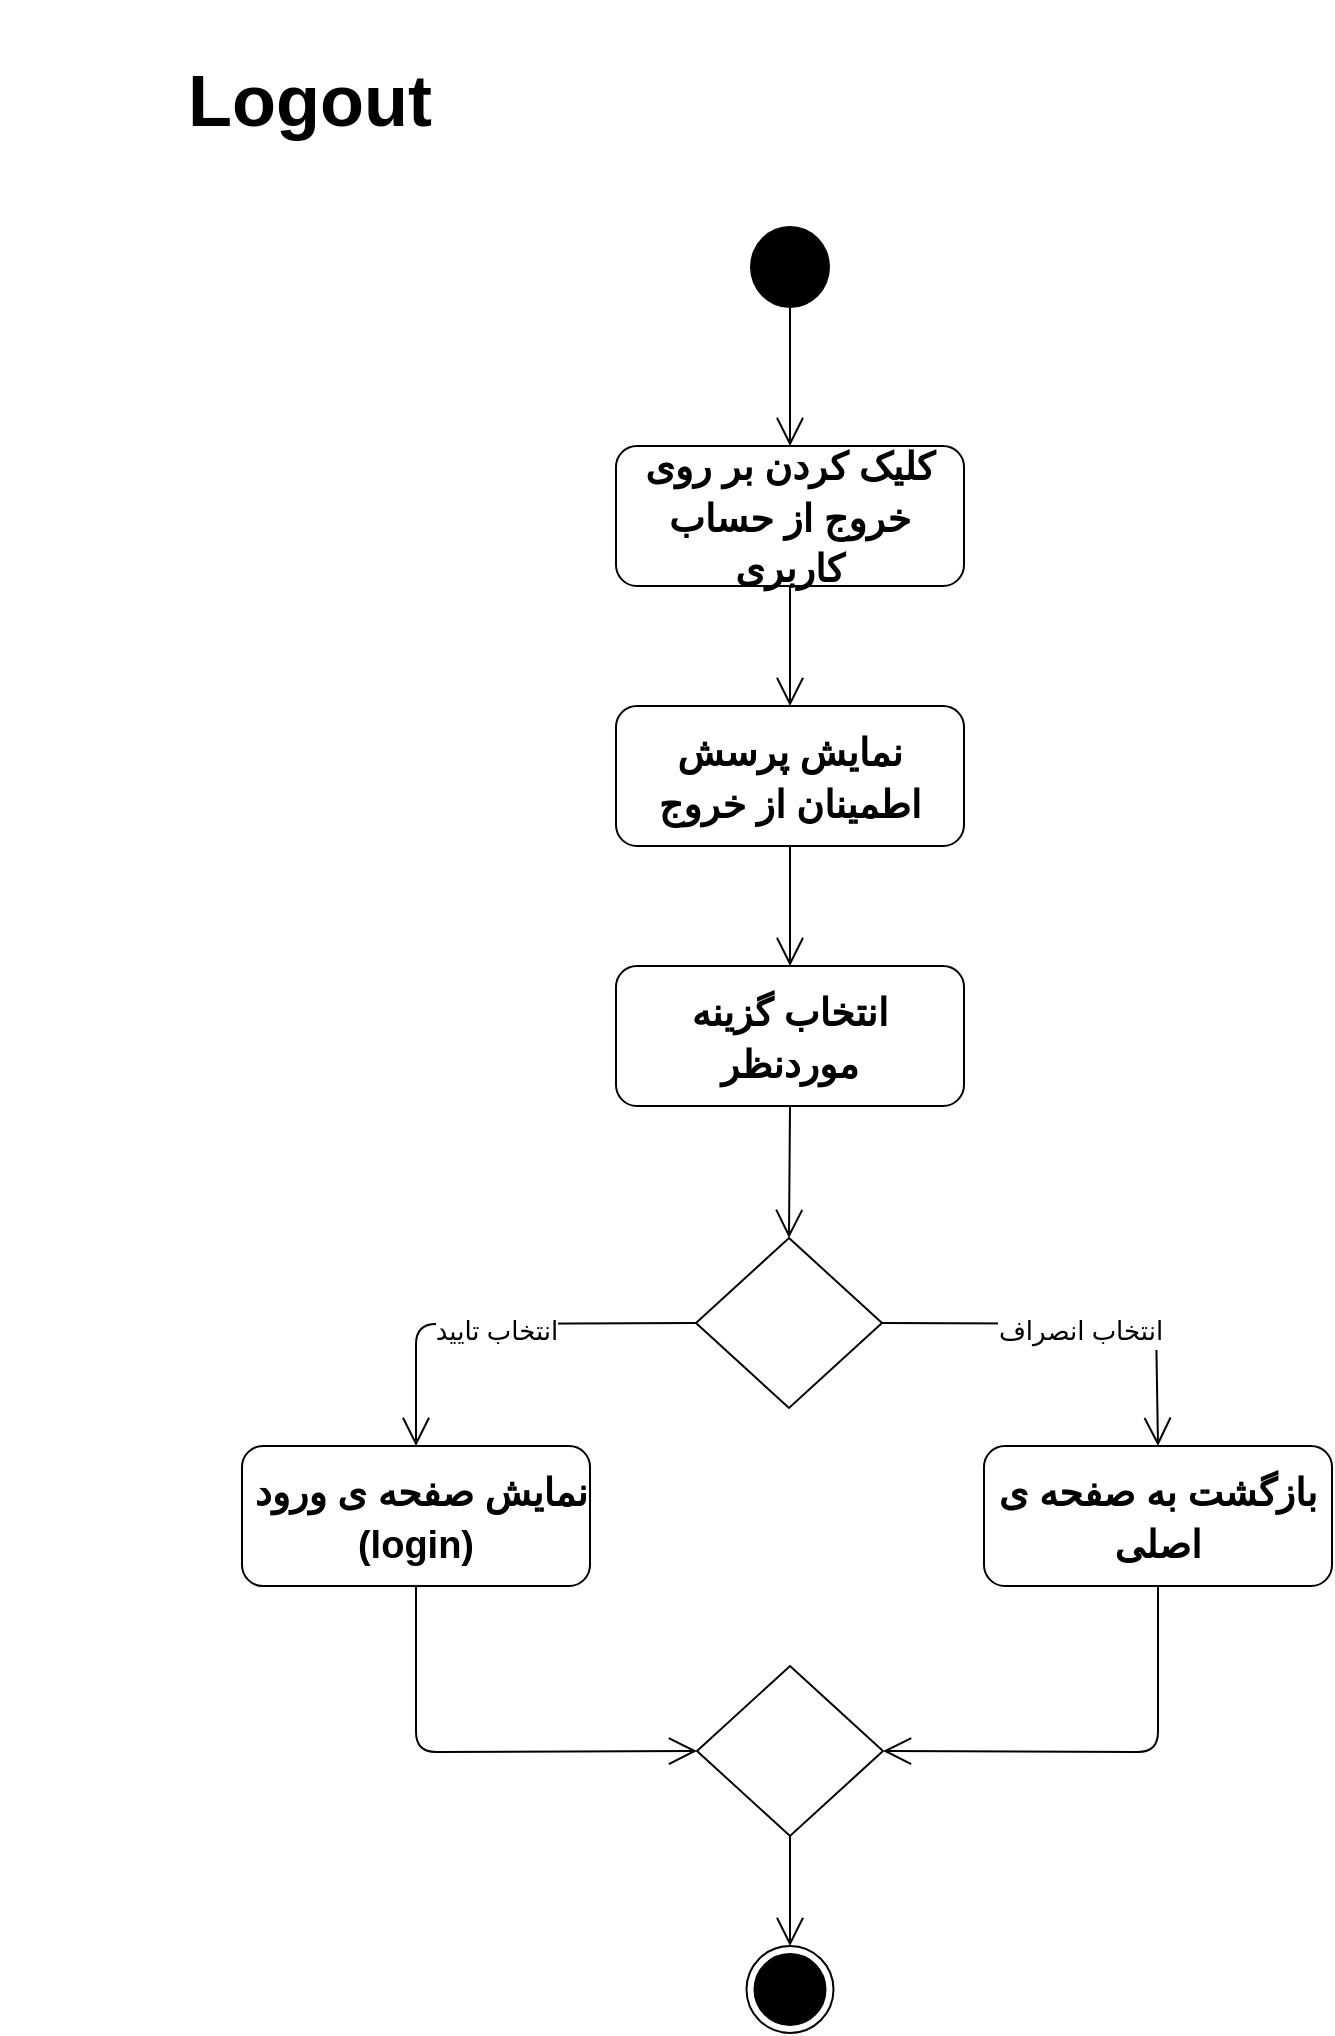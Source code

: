 <mxfile version="14.0.1" type="github">
  <diagram name="Page-1" id="e7e014a7-5840-1c2e-5031-d8a46d1fe8dd">
    <mxGraphModel dx="1422" dy="728" grid="1" gridSize="10" guides="1" tooltips="1" connect="1" arrows="1" fold="1" page="1" pageScale="1" pageWidth="827" pageHeight="1169" background="#ffffff" math="0" shadow="0">
      <root>
        <mxCell id="0" />
        <mxCell id="1" parent="0" />
        <mxCell id="8efTD4OEWqOGp4i1g3Z0-41" value="" style="ellipse;fillColor=#000000;strokeColor=none;aspect=fixed;" parent="1" vertex="1">
          <mxGeometry x="395" y="133" width="40" height="41.03" as="geometry" />
        </mxCell>
        <mxCell id="8efTD4OEWqOGp4i1g3Z0-45" value="" style="endArrow=open;endFill=1;endSize=12;html=1;fontSize=21;exitX=0.5;exitY=1;exitDx=0;exitDy=0;entryX=0.5;entryY=0;entryDx=0;entryDy=0;" parent="1" source="8efTD4OEWqOGp4i1g3Z0-41" target="8efTD4OEWqOGp4i1g3Z0-57" edge="1">
          <mxGeometry width="160" relative="1" as="geometry">
            <mxPoint x="415" y="546" as="sourcePoint" />
            <mxPoint x="415" y="616" as="targetPoint" />
          </mxGeometry>
        </mxCell>
        <mxCell id="8efTD4OEWqOGp4i1g3Z0-47" value="" style="endArrow=open;endFill=1;endSize=12;html=1;fontSize=21;exitX=0.5;exitY=1;exitDx=0;exitDy=0;entryX=0.5;entryY=0;entryDx=0;entryDy=0;" parent="1" source="E-XWAP4hK30kMrymUo2u-5" target="E-XWAP4hK30kMrymUo2u-7" edge="1">
          <mxGeometry width="160" relative="1" as="geometry">
            <mxPoint x="415" y="826" as="sourcePoint" />
            <mxPoint x="415" y="643" as="targetPoint" />
          </mxGeometry>
        </mxCell>
        <mxCell id="8efTD4OEWqOGp4i1g3Z0-57" value="&lt;span style=&quot;font-size: 19px&quot;&gt;کلیک کردن بر روی خروج از حساب کاربری&lt;/span&gt;" style="shape=rect;html=1;rounded=1;whiteSpace=wrap;align=center;fontSize=21;fontStyle=1" parent="1" vertex="1">
          <mxGeometry x="328" y="243" width="174" height="70" as="geometry" />
        </mxCell>
        <mxCell id="8efTD4OEWqOGp4i1g3Z0-59" value="" style="ellipse;html=1;shape=endState;fillColor=#000000;strokeColor=#000000;aspect=fixed;" parent="1" vertex="1">
          <mxGeometry x="393.25" y="993" width="43.5" height="43.5" as="geometry" />
        </mxCell>
        <mxCell id="8efTD4OEWqOGp4i1g3Z0-60" value="&lt;span style=&quot;font-size: 19px&quot;&gt;بازگشت به صفحه ی اصلی&lt;br&gt;&lt;/span&gt;" style="shape=rect;html=1;rounded=1;whiteSpace=wrap;align=center;fontSize=21;fontStyle=1" parent="1" vertex="1">
          <mxGeometry x="512" y="743" width="174" height="70" as="geometry" />
        </mxCell>
        <mxCell id="8efTD4OEWqOGp4i1g3Z0-61" value="" style="endArrow=open;endFill=1;endSize=12;html=1;fontSize=21;entryX=0.5;entryY=0;entryDx=0;entryDy=0;exitX=0.5;exitY=1;exitDx=0;exitDy=0;" parent="1" source="E-XWAP4hK30kMrymUo2u-12" target="8efTD4OEWqOGp4i1g3Z0-59" edge="1">
          <mxGeometry width="160" relative="1" as="geometry">
            <mxPoint x="429.25" y="823" as="sourcePoint" />
            <mxPoint x="413.25" y="926" as="targetPoint" />
          </mxGeometry>
        </mxCell>
        <mxCell id="E-XWAP4hK30kMrymUo2u-5" value="&lt;span style=&quot;font-size: 19px&quot;&gt;انتخاب گزینه موردنظر&lt;/span&gt;" style="shape=rect;html=1;rounded=1;whiteSpace=wrap;align=center;fontSize=21;fontStyle=1" parent="1" vertex="1">
          <mxGeometry x="328" y="503" width="174" height="70" as="geometry" />
        </mxCell>
        <mxCell id="E-XWAP4hK30kMrymUo2u-6" value="" style="endArrow=open;endFill=1;endSize=12;html=1;fontSize=21;exitX=0.5;exitY=1;exitDx=0;exitDy=0;entryX=0.5;entryY=0;entryDx=0;entryDy=0;" parent="1" source="8efTD4OEWqOGp4i1g3Z0-57" target="E-XWAP4hK30kMrymUo2u-20" edge="1">
          <mxGeometry width="160" relative="1" as="geometry">
            <mxPoint x="411.5" y="373" as="sourcePoint" />
            <mxPoint x="415" y="373" as="targetPoint" />
          </mxGeometry>
        </mxCell>
        <mxCell id="E-XWAP4hK30kMrymUo2u-7" value="" style="rhombus;" parent="1" vertex="1">
          <mxGeometry x="368" y="639" width="93" height="85" as="geometry" />
        </mxCell>
        <mxCell id="E-XWAP4hK30kMrymUo2u-9" value="&lt;span style=&quot;font-size: 13px&quot;&gt;انتخاب تایید&lt;/span&gt;" style="endArrow=open;endFill=1;endSize=12;html=1;fontSize=21;exitX=0;exitY=0.5;exitDx=0;exitDy=0;entryX=0.5;entryY=0;entryDx=0;entryDy=0;" parent="1" source="E-XWAP4hK30kMrymUo2u-7" target="E-XWAP4hK30kMrymUo2u-11" edge="1">
          <mxGeometry width="160" relative="1" as="geometry">
            <mxPoint x="425" y="453" as="sourcePoint" />
            <mxPoint x="425" y="513" as="targetPoint" />
            <Array as="points">
              <mxPoint x="228" y="682" />
            </Array>
          </mxGeometry>
        </mxCell>
        <mxCell id="E-XWAP4hK30kMrymUo2u-10" value="&lt;font style=&quot;font-size: 13px&quot;&gt;انتخاب انصراف&lt;/font&gt;" style="endArrow=open;endFill=1;endSize=12;html=1;fontSize=21;exitX=1;exitY=0.5;exitDx=0;exitDy=0;entryX=0.5;entryY=0;entryDx=0;entryDy=0;" parent="1" source="E-XWAP4hK30kMrymUo2u-7" target="8efTD4OEWqOGp4i1g3Z0-60" edge="1">
          <mxGeometry width="160" relative="1" as="geometry">
            <mxPoint x="491" y="473" as="sourcePoint" />
            <mxPoint x="601" y="763" as="targetPoint" />
            <Array as="points">
              <mxPoint x="598" y="682" />
            </Array>
          </mxGeometry>
        </mxCell>
        <mxCell id="E-XWAP4hK30kMrymUo2u-11" value="&lt;span style=&quot;font-size: 19px&quot;&gt;&amp;nbsp;نمایش صفحه ی ورود&lt;br&gt;&lt;/span&gt;&lt;span style=&quot;font-size: 19px&quot;&gt;(login)&lt;/span&gt;" style="shape=rect;html=1;rounded=1;whiteSpace=wrap;align=center;fontSize=21;fontStyle=1" parent="1" vertex="1">
          <mxGeometry x="141" y="743" width="174" height="70" as="geometry" />
        </mxCell>
        <mxCell id="E-XWAP4hK30kMrymUo2u-12" value="" style="rhombus;" parent="1" vertex="1">
          <mxGeometry x="368.5" y="853" width="93" height="85" as="geometry" />
        </mxCell>
        <mxCell id="E-XWAP4hK30kMrymUo2u-18" value="" style="endArrow=open;endFill=1;endSize=12;html=1;fontSize=21;exitX=0.5;exitY=1;exitDx=0;exitDy=0;entryX=1;entryY=0.5;entryDx=0;entryDy=0;" parent="1" source="8efTD4OEWqOGp4i1g3Z0-60" target="E-XWAP4hK30kMrymUo2u-12" edge="1">
          <mxGeometry width="160" relative="1" as="geometry">
            <mxPoint x="461.5" y="955.5" as="sourcePoint" />
            <mxPoint x="603" y="883" as="targetPoint" />
            <Array as="points">
              <mxPoint x="599" y="896" />
            </Array>
          </mxGeometry>
        </mxCell>
        <mxCell id="E-XWAP4hK30kMrymUo2u-19" value="" style="endArrow=open;endFill=1;endSize=12;html=1;fontSize=21;exitX=0.5;exitY=1;exitDx=0;exitDy=0;entryX=0;entryY=0.5;entryDx=0;entryDy=0;" parent="1" source="E-XWAP4hK30kMrymUo2u-11" target="E-XWAP4hK30kMrymUo2u-12" edge="1">
          <mxGeometry width="160" relative="1" as="geometry">
            <mxPoint x="607.58" y="813" as="sourcePoint" />
            <mxPoint x="607.58" y="883" as="targetPoint" />
            <Array as="points">
              <mxPoint x="228" y="896" />
            </Array>
          </mxGeometry>
        </mxCell>
        <mxCell id="E-XWAP4hK30kMrymUo2u-20" value="&lt;span style=&quot;font-size: 19px&quot;&gt;نمایش پرسش اطمینان از خروج&lt;/span&gt;" style="shape=rect;html=1;rounded=1;whiteSpace=wrap;align=center;fontSize=21;fontStyle=1" parent="1" vertex="1">
          <mxGeometry x="328" y="373" width="174" height="70" as="geometry" />
        </mxCell>
        <mxCell id="E-XWAP4hK30kMrymUo2u-21" value="" style="endArrow=open;endFill=1;endSize=12;html=1;fontSize=21;entryX=0.5;entryY=0;entryDx=0;entryDy=0;exitX=0.5;exitY=1;exitDx=0;exitDy=0;" parent="1" source="E-XWAP4hK30kMrymUo2u-20" target="E-XWAP4hK30kMrymUo2u-5" edge="1">
          <mxGeometry width="160" relative="1" as="geometry">
            <mxPoint x="415" y="443" as="sourcePoint" />
            <mxPoint x="425" y="373" as="targetPoint" />
          </mxGeometry>
        </mxCell>
        <mxCell id="NZ0QHjy6Xf9ib8wxltye-1" value="&lt;b&gt;&lt;font style=&quot;font-size: 36px&quot;&gt;Logout&lt;/font&gt;&lt;/b&gt;" style="text;html=1;strokeColor=none;fillColor=none;align=center;verticalAlign=middle;whiteSpace=wrap;rounded=0;" vertex="1" parent="1">
          <mxGeometry x="20" y="20" width="310" height="100" as="geometry" />
        </mxCell>
      </root>
    </mxGraphModel>
  </diagram>
</mxfile>
